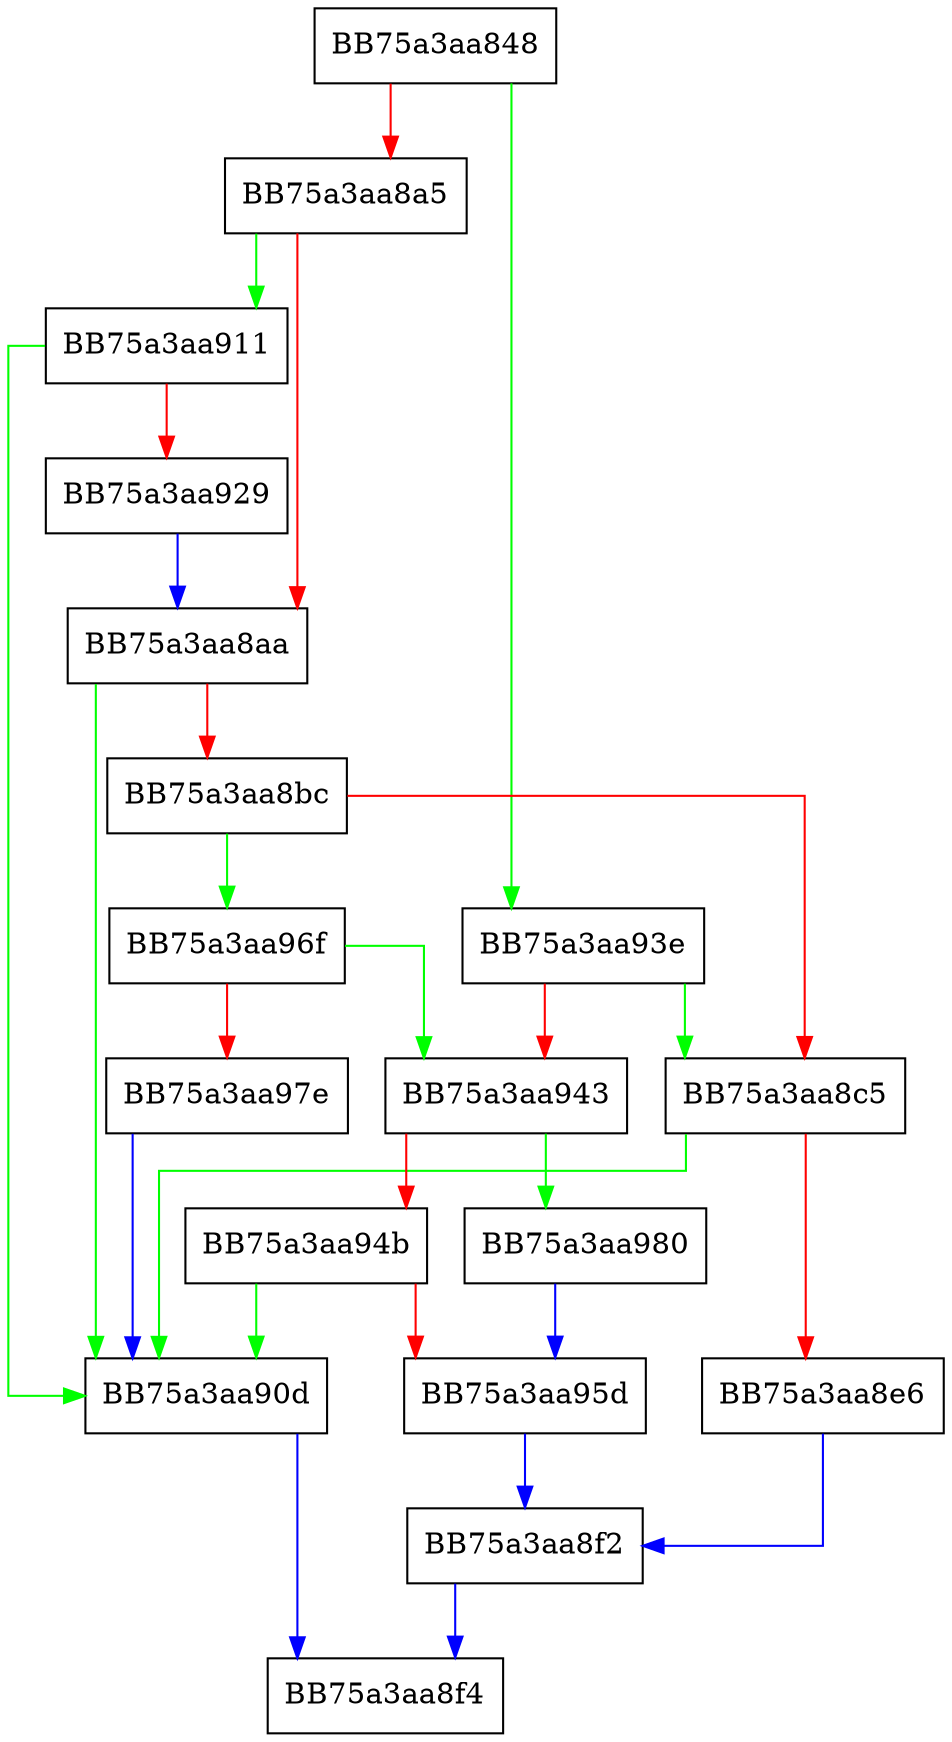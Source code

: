 digraph preInvokeFunctionThrows {
  node [shape="box"];
  graph [splines=ortho];
  BB75a3aa848 -> BB75a3aa93e [color="green"];
  BB75a3aa848 -> BB75a3aa8a5 [color="red"];
  BB75a3aa8a5 -> BB75a3aa911 [color="green"];
  BB75a3aa8a5 -> BB75a3aa8aa [color="red"];
  BB75a3aa8aa -> BB75a3aa90d [color="green"];
  BB75a3aa8aa -> BB75a3aa8bc [color="red"];
  BB75a3aa8bc -> BB75a3aa96f [color="green"];
  BB75a3aa8bc -> BB75a3aa8c5 [color="red"];
  BB75a3aa8c5 -> BB75a3aa90d [color="green"];
  BB75a3aa8c5 -> BB75a3aa8e6 [color="red"];
  BB75a3aa8e6 -> BB75a3aa8f2 [color="blue"];
  BB75a3aa8f2 -> BB75a3aa8f4 [color="blue"];
  BB75a3aa90d -> BB75a3aa8f4 [color="blue"];
  BB75a3aa911 -> BB75a3aa90d [color="green"];
  BB75a3aa911 -> BB75a3aa929 [color="red"];
  BB75a3aa929 -> BB75a3aa8aa [color="blue"];
  BB75a3aa93e -> BB75a3aa8c5 [color="green"];
  BB75a3aa93e -> BB75a3aa943 [color="red"];
  BB75a3aa943 -> BB75a3aa980 [color="green"];
  BB75a3aa943 -> BB75a3aa94b [color="red"];
  BB75a3aa94b -> BB75a3aa90d [color="green"];
  BB75a3aa94b -> BB75a3aa95d [color="red"];
  BB75a3aa95d -> BB75a3aa8f2 [color="blue"];
  BB75a3aa96f -> BB75a3aa943 [color="green"];
  BB75a3aa96f -> BB75a3aa97e [color="red"];
  BB75a3aa97e -> BB75a3aa90d [color="blue"];
  BB75a3aa980 -> BB75a3aa95d [color="blue"];
}